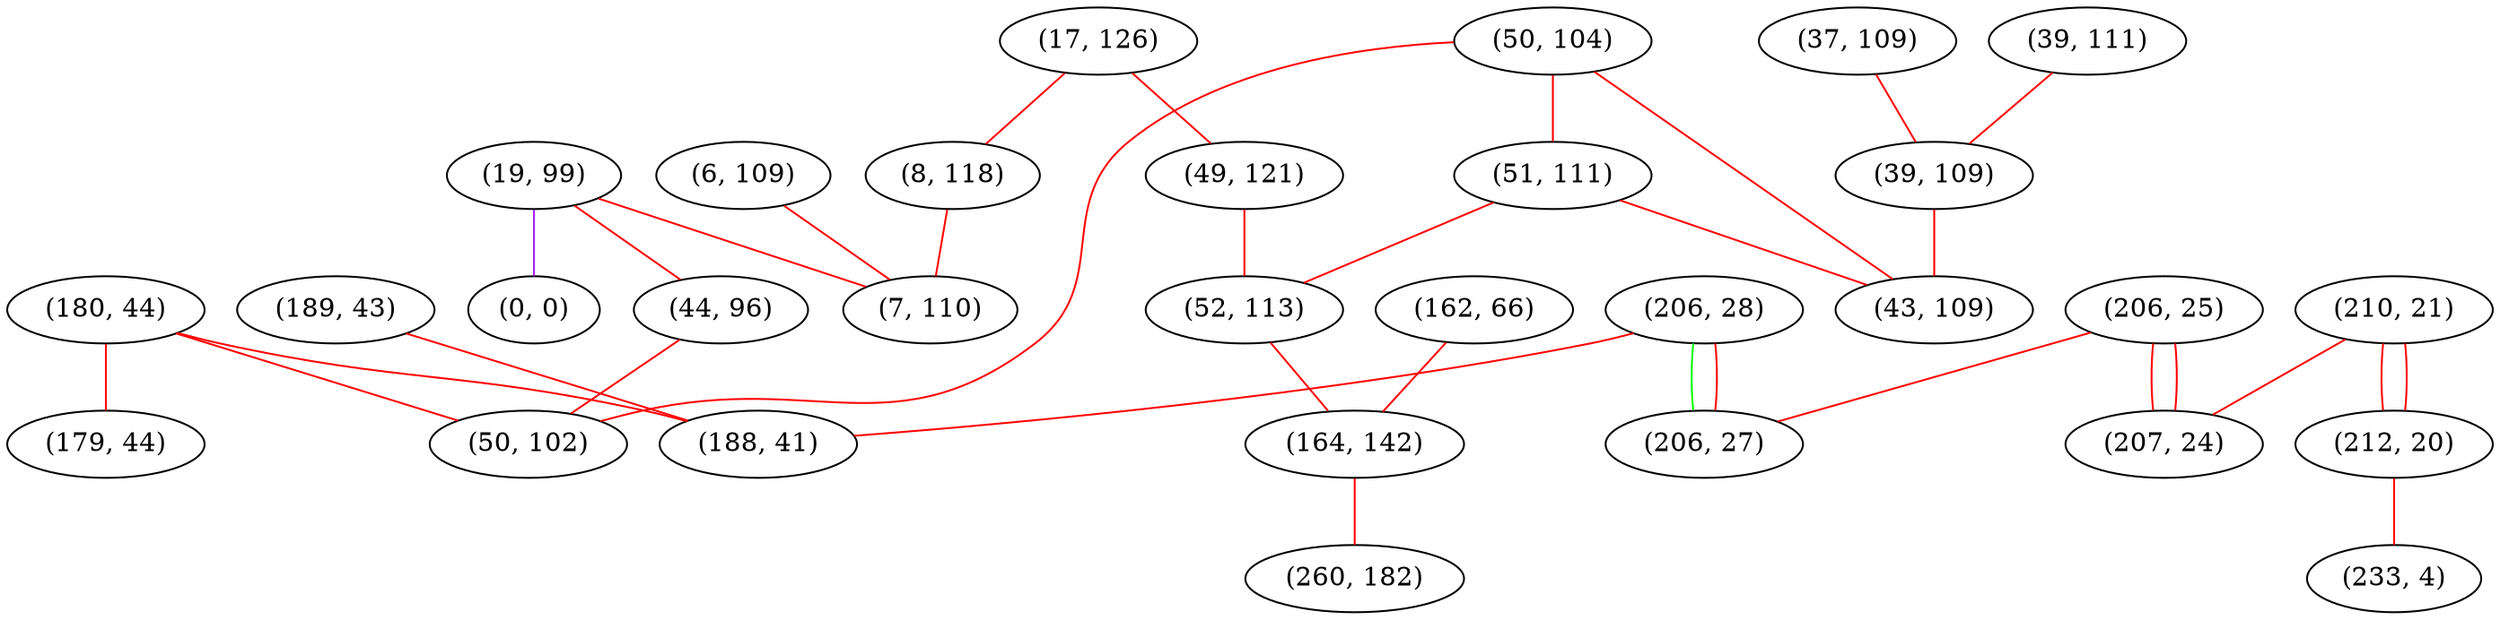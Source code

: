 graph "" {
"(206, 28)";
"(17, 126)";
"(37, 109)";
"(189, 43)";
"(49, 121)";
"(6, 109)";
"(162, 66)";
"(50, 104)";
"(210, 21)";
"(180, 44)";
"(19, 99)";
"(39, 111)";
"(44, 96)";
"(206, 25)";
"(0, 0)";
"(8, 118)";
"(212, 20)";
"(51, 111)";
"(50, 102)";
"(207, 24)";
"(52, 113)";
"(7, 110)";
"(39, 109)";
"(188, 41)";
"(164, 142)";
"(206, 27)";
"(179, 44)";
"(260, 182)";
"(233, 4)";
"(43, 109)";
"(206, 28)" -- "(206, 27)"  [color=green, key=0, weight=2];
"(206, 28)" -- "(206, 27)"  [color=red, key=1, weight=1];
"(206, 28)" -- "(188, 41)"  [color=red, key=0, weight=1];
"(17, 126)" -- "(8, 118)"  [color=red, key=0, weight=1];
"(17, 126)" -- "(49, 121)"  [color=red, key=0, weight=1];
"(37, 109)" -- "(39, 109)"  [color=red, key=0, weight=1];
"(189, 43)" -- "(188, 41)"  [color=red, key=0, weight=1];
"(49, 121)" -- "(52, 113)"  [color=red, key=0, weight=1];
"(6, 109)" -- "(7, 110)"  [color=red, key=0, weight=1];
"(162, 66)" -- "(164, 142)"  [color=red, key=0, weight=1];
"(50, 104)" -- "(51, 111)"  [color=red, key=0, weight=1];
"(50, 104)" -- "(50, 102)"  [color=red, key=0, weight=1];
"(50, 104)" -- "(43, 109)"  [color=red, key=0, weight=1];
"(210, 21)" -- "(212, 20)"  [color=red, key=0, weight=1];
"(210, 21)" -- "(212, 20)"  [color=red, key=1, weight=1];
"(210, 21)" -- "(207, 24)"  [color=red, key=0, weight=1];
"(180, 44)" -- "(188, 41)"  [color=red, key=0, weight=1];
"(180, 44)" -- "(50, 102)"  [color=red, key=0, weight=1];
"(180, 44)" -- "(179, 44)"  [color=red, key=0, weight=1];
"(19, 99)" -- "(7, 110)"  [color=red, key=0, weight=1];
"(19, 99)" -- "(0, 0)"  [color=purple, key=0, weight=4];
"(19, 99)" -- "(44, 96)"  [color=red, key=0, weight=1];
"(39, 111)" -- "(39, 109)"  [color=red, key=0, weight=1];
"(44, 96)" -- "(50, 102)"  [color=red, key=0, weight=1];
"(206, 25)" -- "(206, 27)"  [color=red, key=0, weight=1];
"(206, 25)" -- "(207, 24)"  [color=red, key=0, weight=1];
"(206, 25)" -- "(207, 24)"  [color=red, key=1, weight=1];
"(8, 118)" -- "(7, 110)"  [color=red, key=0, weight=1];
"(212, 20)" -- "(233, 4)"  [color=red, key=0, weight=1];
"(51, 111)" -- "(52, 113)"  [color=red, key=0, weight=1];
"(51, 111)" -- "(43, 109)"  [color=red, key=0, weight=1];
"(52, 113)" -- "(164, 142)"  [color=red, key=0, weight=1];
"(39, 109)" -- "(43, 109)"  [color=red, key=0, weight=1];
"(164, 142)" -- "(260, 182)"  [color=red, key=0, weight=1];
}

